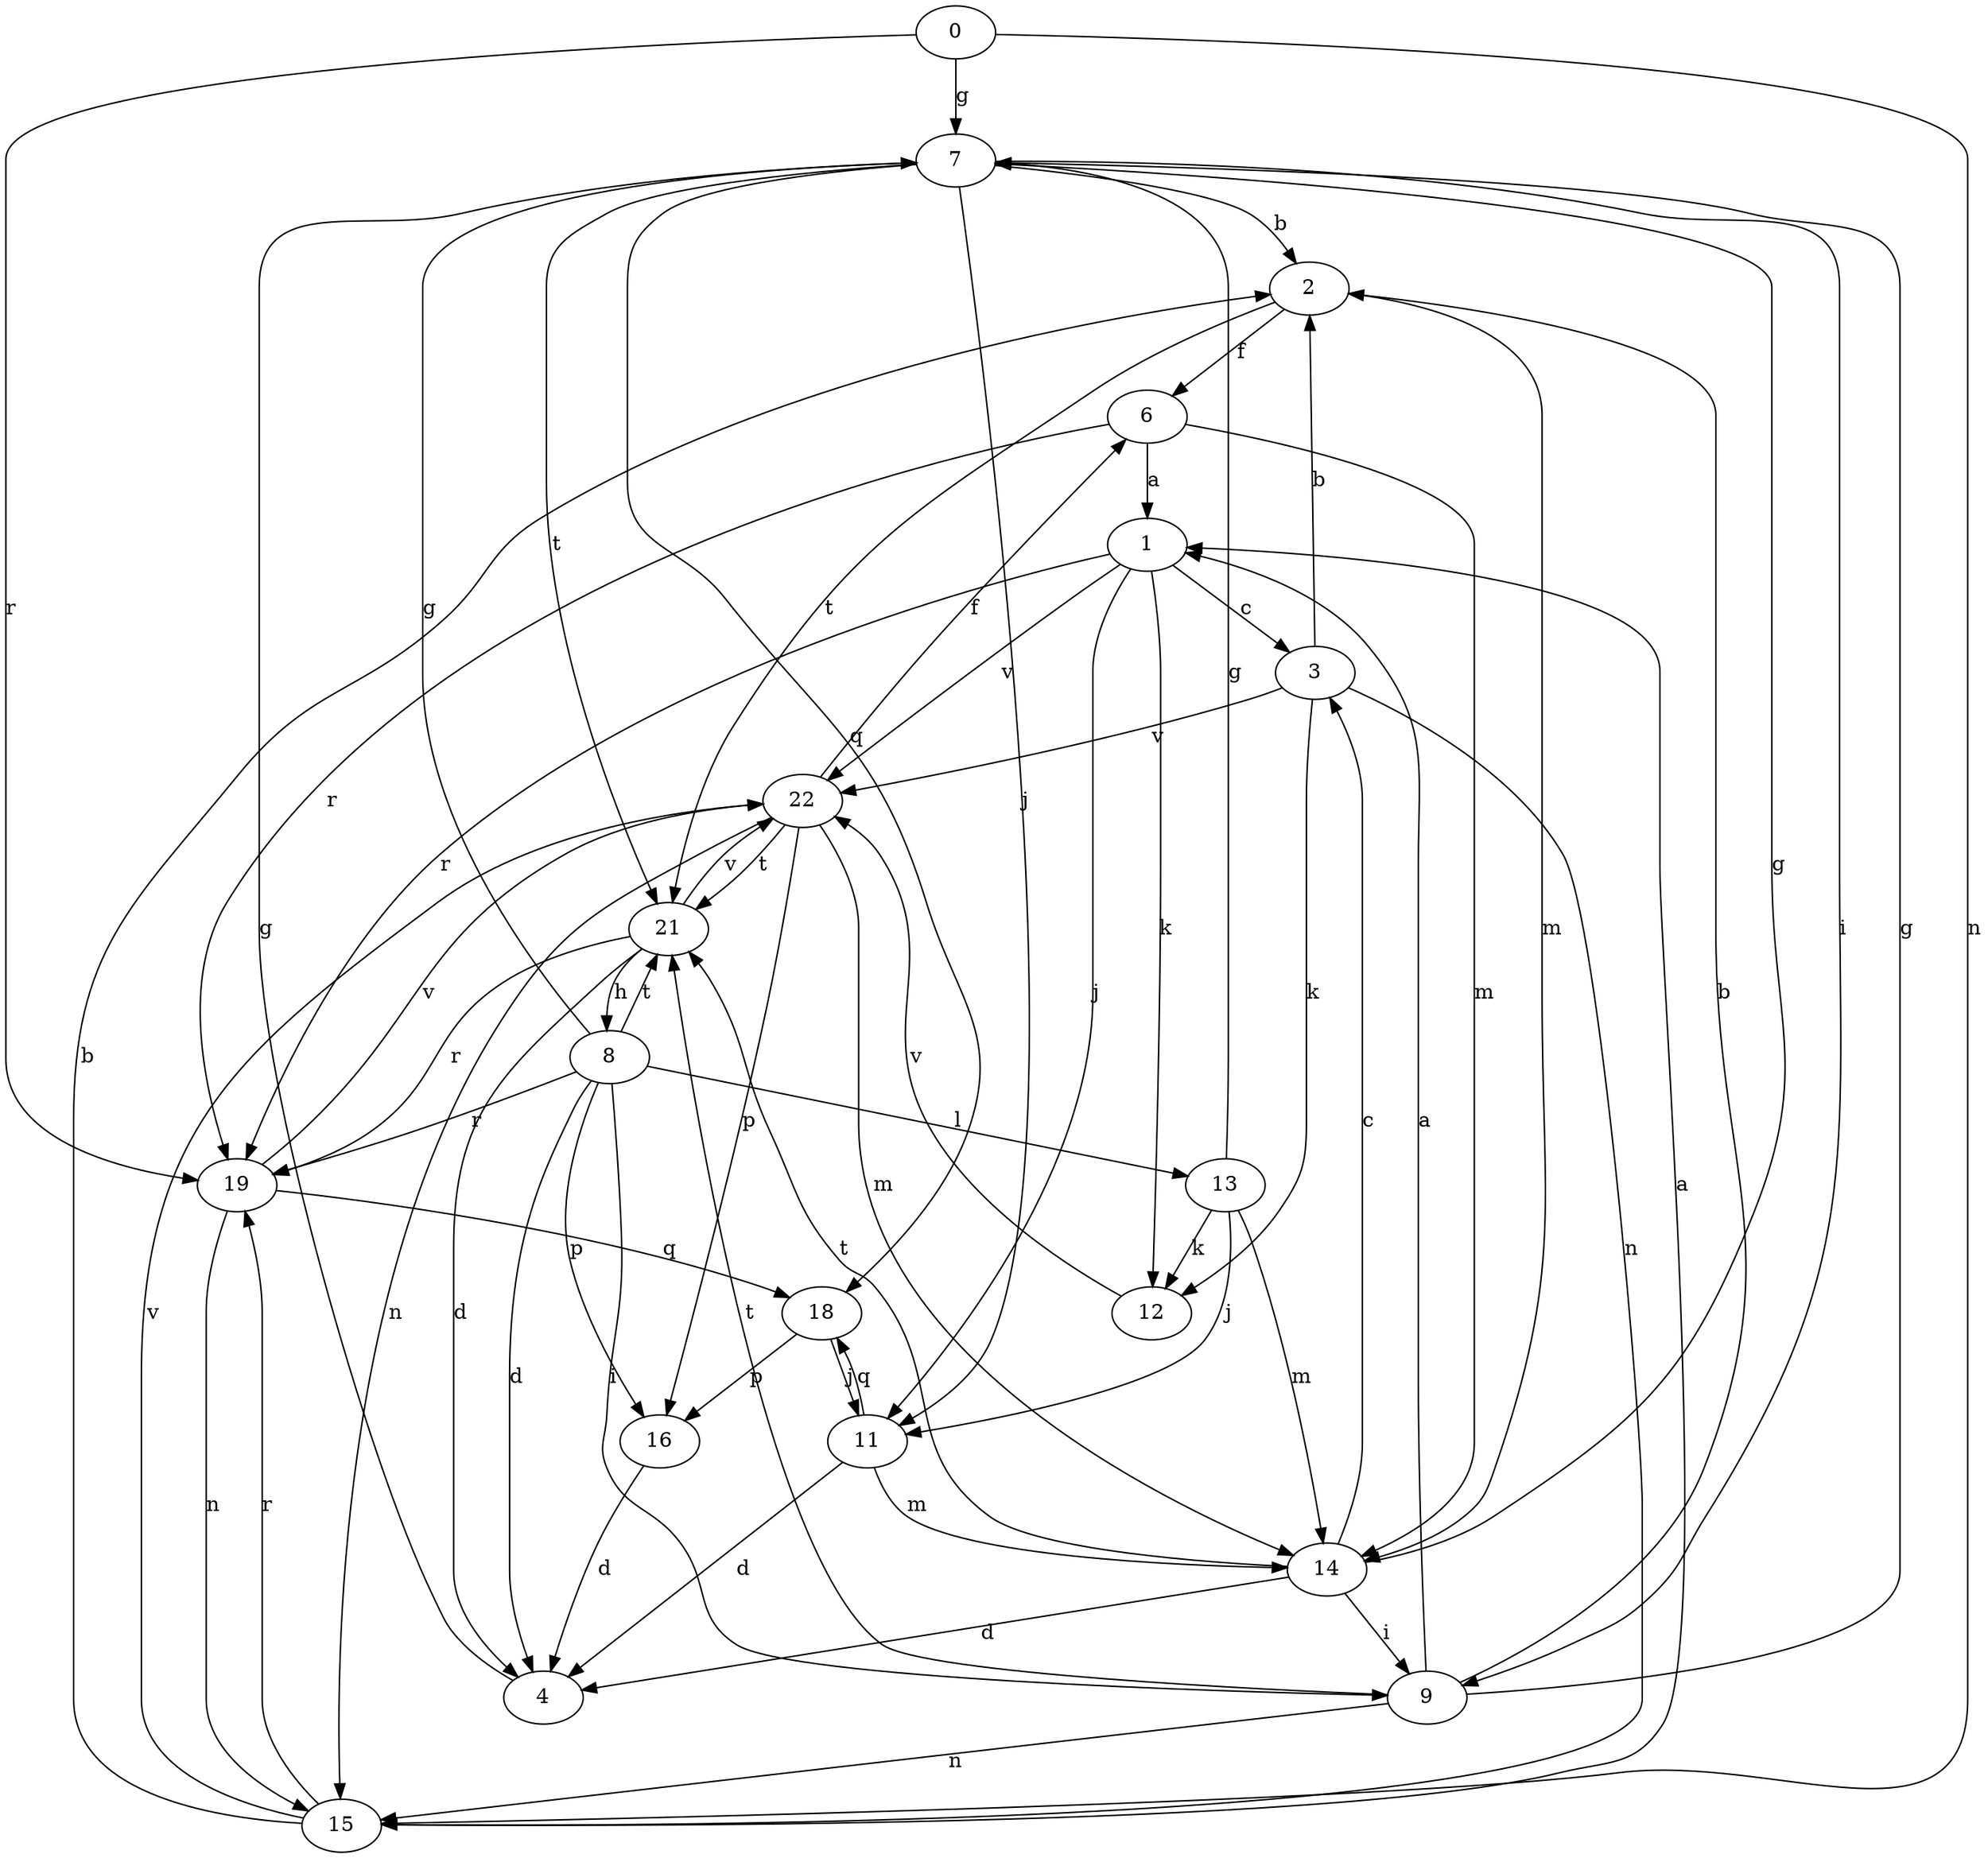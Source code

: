 strict digraph  {
0;
1;
2;
3;
4;
6;
7;
8;
9;
11;
12;
13;
14;
15;
16;
18;
19;
21;
22;
0 -> 7  [label=g];
0 -> 15  [label=n];
0 -> 19  [label=r];
1 -> 3  [label=c];
1 -> 11  [label=j];
1 -> 12  [label=k];
1 -> 19  [label=r];
1 -> 22  [label=v];
2 -> 6  [label=f];
2 -> 14  [label=m];
2 -> 21  [label=t];
3 -> 2  [label=b];
3 -> 12  [label=k];
3 -> 15  [label=n];
3 -> 22  [label=v];
4 -> 7  [label=g];
6 -> 1  [label=a];
6 -> 14  [label=m];
6 -> 19  [label=r];
7 -> 2  [label=b];
7 -> 9  [label=i];
7 -> 11  [label=j];
7 -> 18  [label=q];
7 -> 21  [label=t];
8 -> 4  [label=d];
8 -> 7  [label=g];
8 -> 9  [label=i];
8 -> 13  [label=l];
8 -> 16  [label=p];
8 -> 19  [label=r];
8 -> 21  [label=t];
9 -> 1  [label=a];
9 -> 2  [label=b];
9 -> 7  [label=g];
9 -> 15  [label=n];
9 -> 21  [label=t];
11 -> 4  [label=d];
11 -> 14  [label=m];
11 -> 18  [label=q];
12 -> 22  [label=v];
13 -> 7  [label=g];
13 -> 11  [label=j];
13 -> 12  [label=k];
13 -> 14  [label=m];
14 -> 3  [label=c];
14 -> 4  [label=d];
14 -> 7  [label=g];
14 -> 9  [label=i];
14 -> 21  [label=t];
15 -> 1  [label=a];
15 -> 2  [label=b];
15 -> 19  [label=r];
15 -> 22  [label=v];
16 -> 4  [label=d];
18 -> 11  [label=j];
18 -> 16  [label=p];
19 -> 15  [label=n];
19 -> 18  [label=q];
19 -> 22  [label=v];
21 -> 4  [label=d];
21 -> 8  [label=h];
21 -> 19  [label=r];
21 -> 22  [label=v];
22 -> 6  [label=f];
22 -> 14  [label=m];
22 -> 15  [label=n];
22 -> 16  [label=p];
22 -> 21  [label=t];
}
